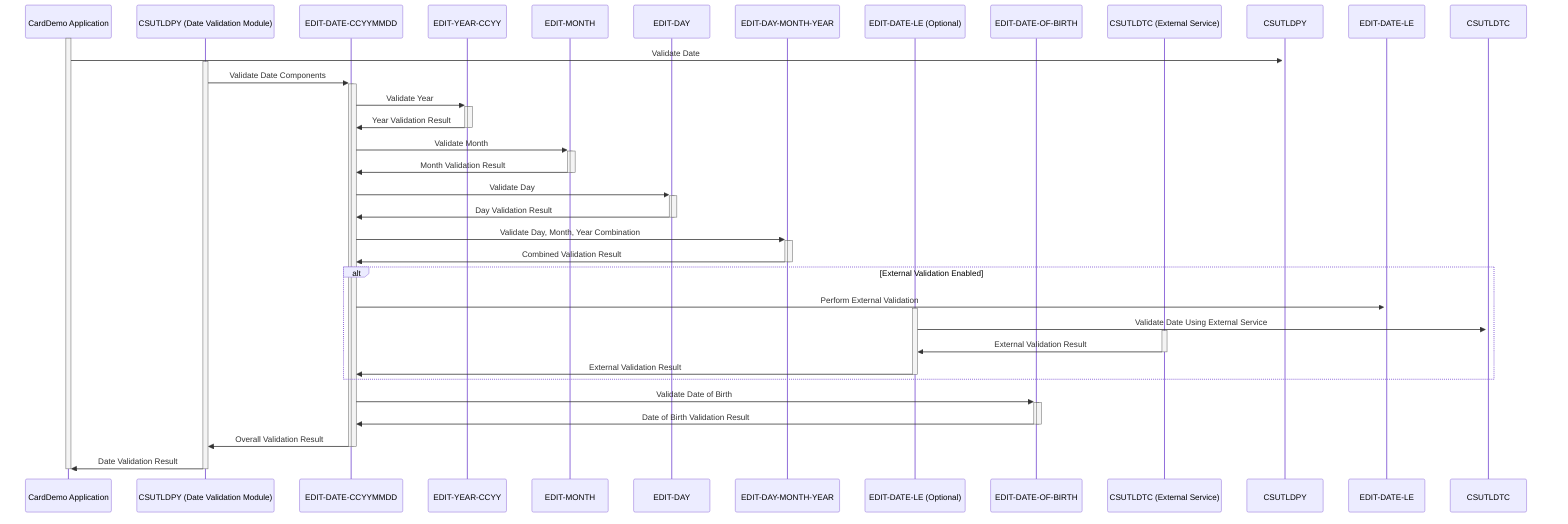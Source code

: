 sequenceDiagram
    participant CardDemo Application
    participant CSUTLDPY (Date Validation Module)
    participant EDIT-DATE-CCYYMMDD
    participant EDIT-YEAR-CCYY
    participant EDIT-MONTH
    participant EDIT-DAY
    participant EDIT-DAY-MONTH-YEAR
    participant EDIT-DATE-LE (Optional)
    participant EDIT-DATE-OF-BIRTH
    participant CSUTLDTC (External Service)

    activate CardDemo Application
    CardDemo Application->>+CSUTLDPY: Validate Date
    activate CSUTLDPY (Date Validation Module)
    CSUTLDPY (Date Validation Module)->>+EDIT-DATE-CCYYMMDD: Validate Date Components
    activate EDIT-DATE-CCYYMMDD
    EDIT-DATE-CCYYMMDD->>+EDIT-YEAR-CCYY: Validate Year
    activate EDIT-YEAR-CCYY
    EDIT-YEAR-CCYY->>-EDIT-DATE-CCYYMMDD: Year Validation Result
    deactivate EDIT-YEAR-CCYY
    EDIT-DATE-CCYYMMDD->>+EDIT-MONTH: Validate Month
    activate EDIT-MONTH
    EDIT-MONTH->>-EDIT-DATE-CCYYMMDD: Month Validation Result
    deactivate EDIT-MONTH
    EDIT-DATE-CCYYMMDD->>+EDIT-DAY: Validate Day
    activate EDIT-DAY
    EDIT-DAY->>-EDIT-DATE-CCYYMMDD: Day Validation Result
    deactivate EDIT-DAY
    EDIT-DATE-CCYYMMDD->>+EDIT-DAY-MONTH-YEAR: Validate Day, Month, Year Combination
    activate EDIT-DAY-MONTH-YEAR
    EDIT-DAY-MONTH-YEAR->>-EDIT-DATE-CCYYMMDD: Combined Validation Result
    deactivate EDIT-DAY-MONTH-YEAR
    alt External Validation Enabled
        EDIT-DATE-CCYYMMDD->>+EDIT-DATE-LE: Perform External Validation
        activate EDIT-DATE-LE (Optional)
        EDIT-DATE-LE (Optional)->>+CSUTLDTC: Validate Date Using External Service
        activate CSUTLDTC (External Service)
        CSUTLDTC (External Service)->>EDIT-DATE-LE (Optional): External Validation Result
        deactivate CSUTLDTC (External Service)
        EDIT-DATE-LE (Optional)->>EDIT-DATE-CCYYMMDD: External Validation Result
        deactivate EDIT-DATE-LE (Optional)
    end
    EDIT-DATE-CCYYMMDD->>+EDIT-DATE-OF-BIRTH: Validate Date of Birth
    activate EDIT-DATE-OF-BIRTH
    EDIT-DATE-OF-BIRTH->>-EDIT-DATE-CCYYMMDD: Date of Birth Validation Result
    deactivate EDIT-DATE-OF-BIRTH
    EDIT-DATE-CCYYMMDD->>-CSUTLDPY (Date Validation Module): Overall Validation Result
    deactivate EDIT-DATE-CCYYMMDD
    CSUTLDPY (Date Validation Module)->>CardDemo Application: Date Validation Result
    deactivate CSUTLDPY (Date Validation Module)
    deactivate CardDemo Application